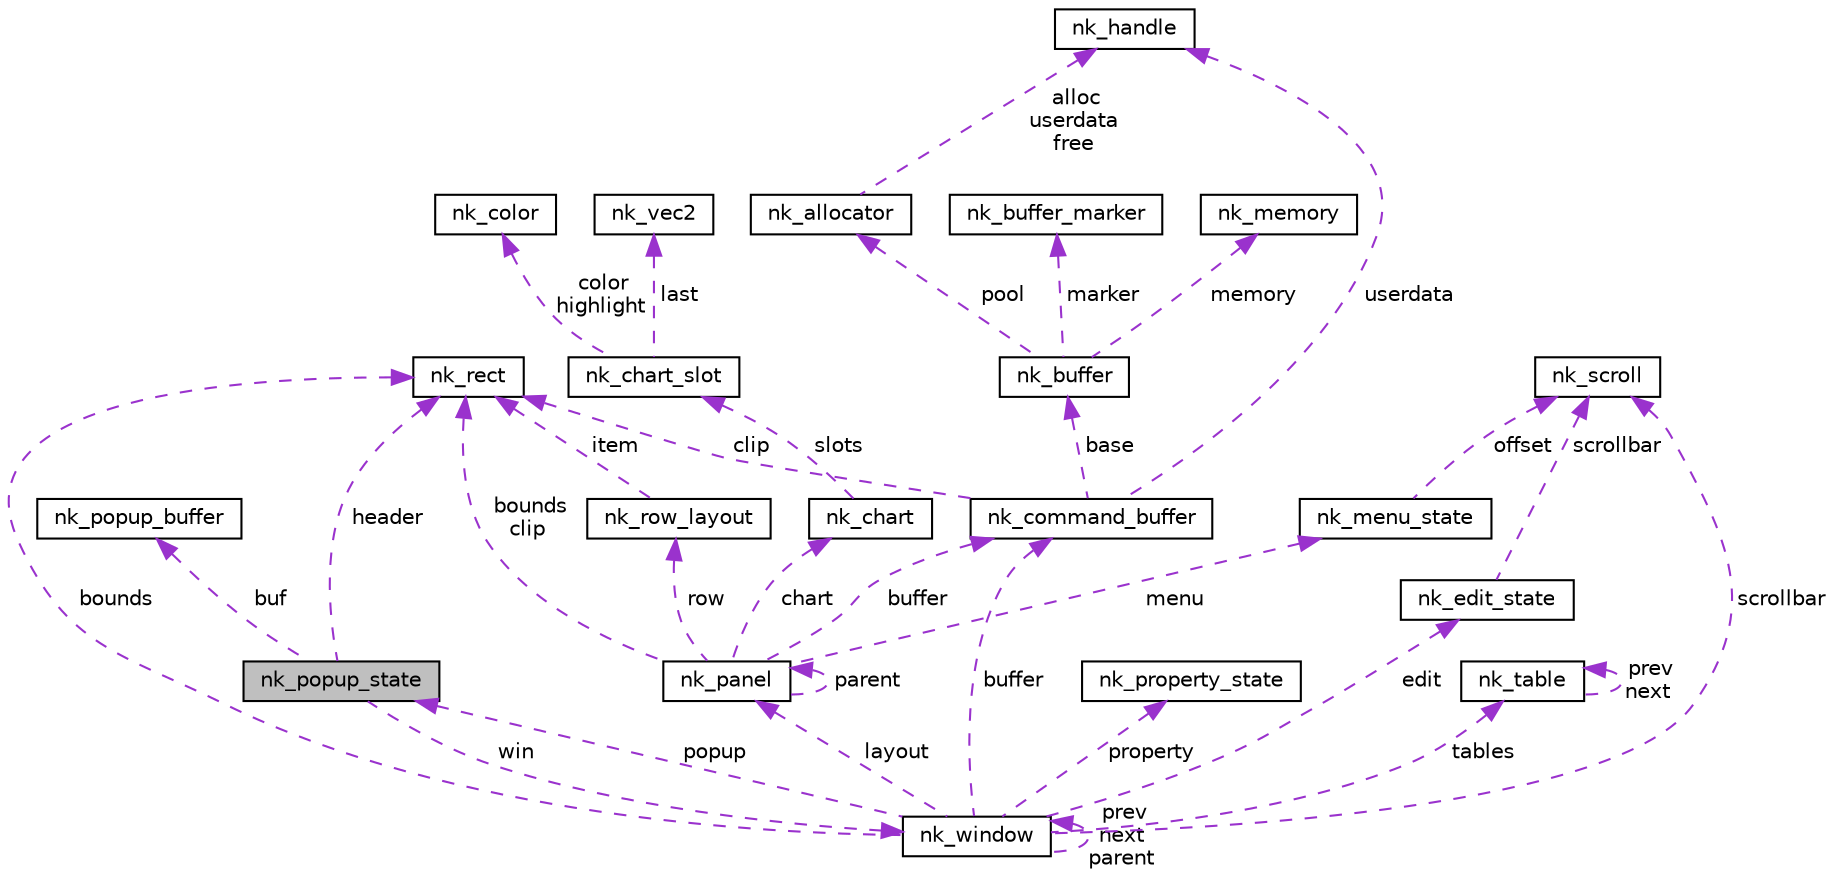 digraph "nk_popup_state"
{
 // LATEX_PDF_SIZE
  edge [fontname="Helvetica",fontsize="10",labelfontname="Helvetica",labelfontsize="10"];
  node [fontname="Helvetica",fontsize="10",shape=record];
  Node1 [label="nk_popup_state",height=0.2,width=0.4,color="black", fillcolor="grey75", style="filled", fontcolor="black",tooltip=" "];
  Node2 -> Node1 [dir="back",color="darkorchid3",fontsize="10",style="dashed",label=" header" ];
  Node2 [label="nk_rect",height=0.2,width=0.4,color="black", fillcolor="white", style="filled",URL="$structnk__rect.html",tooltip=" "];
  Node3 -> Node1 [dir="back",color="darkorchid3",fontsize="10",style="dashed",label=" buf" ];
  Node3 [label="nk_popup_buffer",height=0.2,width=0.4,color="black", fillcolor="white", style="filled",URL="$structnk__popup__buffer.html",tooltip=" "];
  Node4 -> Node1 [dir="back",color="darkorchid3",fontsize="10",style="dashed",label=" win" ];
  Node4 [label="nk_window",height=0.2,width=0.4,color="black", fillcolor="white", style="filled",URL="$structnk__window.html",tooltip=" "];
  Node5 -> Node4 [dir="back",color="darkorchid3",fontsize="10",style="dashed",label=" buffer" ];
  Node5 [label="nk_command_buffer",height=0.2,width=0.4,color="black", fillcolor="white", style="filled",URL="$structnk__command__buffer.html",tooltip=" "];
  Node2 -> Node5 [dir="back",color="darkorchid3",fontsize="10",style="dashed",label=" clip" ];
  Node6 -> Node5 [dir="back",color="darkorchid3",fontsize="10",style="dashed",label=" base" ];
  Node6 [label="nk_buffer",height=0.2,width=0.4,color="black", fillcolor="white", style="filled",URL="$structnk__buffer.html",tooltip=" "];
  Node7 -> Node6 [dir="back",color="darkorchid3",fontsize="10",style="dashed",label=" pool" ];
  Node7 [label="nk_allocator",height=0.2,width=0.4,color="black", fillcolor="white", style="filled",URL="$structnk__allocator.html",tooltip=" "];
  Node8 -> Node7 [dir="back",color="darkorchid3",fontsize="10",style="dashed",label=" alloc\nuserdata\nfree" ];
  Node8 [label="nk_handle",height=0.2,width=0.4,color="black", fillcolor="white", style="filled",URL="$unionnk__handle.html",tooltip=" "];
  Node9 -> Node6 [dir="back",color="darkorchid3",fontsize="10",style="dashed",label=" marker" ];
  Node9 [label="nk_buffer_marker",height=0.2,width=0.4,color="black", fillcolor="white", style="filled",URL="$structnk__buffer__marker.html",tooltip=" "];
  Node10 -> Node6 [dir="back",color="darkorchid3",fontsize="10",style="dashed",label=" memory" ];
  Node10 [label="nk_memory",height=0.2,width=0.4,color="black", fillcolor="white", style="filled",URL="$structnk__memory.html",tooltip=" "];
  Node8 -> Node5 [dir="back",color="darkorchid3",fontsize="10",style="dashed",label=" userdata" ];
  Node11 -> Node4 [dir="back",color="darkorchid3",fontsize="10",style="dashed",label=" scrollbar" ];
  Node11 [label="nk_scroll",height=0.2,width=0.4,color="black", fillcolor="white", style="filled",URL="$structnk__scroll.html",tooltip=" "];
  Node2 -> Node4 [dir="back",color="darkorchid3",fontsize="10",style="dashed",label=" bounds" ];
  Node4 -> Node4 [dir="back",color="darkorchid3",fontsize="10",style="dashed",label=" prev\nnext\nparent" ];
  Node12 -> Node4 [dir="back",color="darkorchid3",fontsize="10",style="dashed",label=" property" ];
  Node12 [label="nk_property_state",height=0.2,width=0.4,color="black", fillcolor="white", style="filled",URL="$structnk__property__state.html",tooltip=" "];
  Node13 -> Node4 [dir="back",color="darkorchid3",fontsize="10",style="dashed",label=" layout" ];
  Node13 [label="nk_panel",height=0.2,width=0.4,color="black", fillcolor="white", style="filled",URL="$structnk__panel.html",tooltip=" "];
  Node5 -> Node13 [dir="back",color="darkorchid3",fontsize="10",style="dashed",label=" buffer" ];
  Node2 -> Node13 [dir="back",color="darkorchid3",fontsize="10",style="dashed",label=" bounds\nclip" ];
  Node14 -> Node13 [dir="back",color="darkorchid3",fontsize="10",style="dashed",label=" row" ];
  Node14 [label="nk_row_layout",height=0.2,width=0.4,color="black", fillcolor="white", style="filled",URL="$structnk__row__layout.html",tooltip=" "];
  Node2 -> Node14 [dir="back",color="darkorchid3",fontsize="10",style="dashed",label=" item" ];
  Node13 -> Node13 [dir="back",color="darkorchid3",fontsize="10",style="dashed",label=" parent" ];
  Node15 -> Node13 [dir="back",color="darkorchid3",fontsize="10",style="dashed",label=" menu" ];
  Node15 [label="nk_menu_state",height=0.2,width=0.4,color="black", fillcolor="white", style="filled",URL="$structnk__menu__state.html",tooltip=" "];
  Node11 -> Node15 [dir="back",color="darkorchid3",fontsize="10",style="dashed",label=" offset" ];
  Node16 -> Node13 [dir="back",color="darkorchid3",fontsize="10",style="dashed",label=" chart" ];
  Node16 [label="nk_chart",height=0.2,width=0.4,color="black", fillcolor="white", style="filled",URL="$structnk__chart.html",tooltip=" "];
  Node17 -> Node16 [dir="back",color="darkorchid3",fontsize="10",style="dashed",label=" slots" ];
  Node17 [label="nk_chart_slot",height=0.2,width=0.4,color="black", fillcolor="white", style="filled",URL="$structnk__chart__slot.html",tooltip=" "];
  Node18 -> Node17 [dir="back",color="darkorchid3",fontsize="10",style="dashed",label=" color\nhighlight" ];
  Node18 [label="nk_color",height=0.2,width=0.4,color="black", fillcolor="white", style="filled",URL="$structnk__color.html",tooltip=" "];
  Node19 -> Node17 [dir="back",color="darkorchid3",fontsize="10",style="dashed",label=" last" ];
  Node19 [label="nk_vec2",height=0.2,width=0.4,color="black", fillcolor="white", style="filled",URL="$structnk__vec2.html",tooltip=" "];
  Node20 -> Node4 [dir="back",color="darkorchid3",fontsize="10",style="dashed",label=" tables" ];
  Node20 [label="nk_table",height=0.2,width=0.4,color="black", fillcolor="white", style="filled",URL="$structnk__table.html",tooltip=" "];
  Node20 -> Node20 [dir="back",color="darkorchid3",fontsize="10",style="dashed",label=" prev\nnext" ];
  Node21 -> Node4 [dir="back",color="darkorchid3",fontsize="10",style="dashed",label=" edit" ];
  Node21 [label="nk_edit_state",height=0.2,width=0.4,color="black", fillcolor="white", style="filled",URL="$structnk__edit__state.html",tooltip=" "];
  Node11 -> Node21 [dir="back",color="darkorchid3",fontsize="10",style="dashed",label=" scrollbar" ];
  Node1 -> Node4 [dir="back",color="darkorchid3",fontsize="10",style="dashed",label=" popup" ];
}
